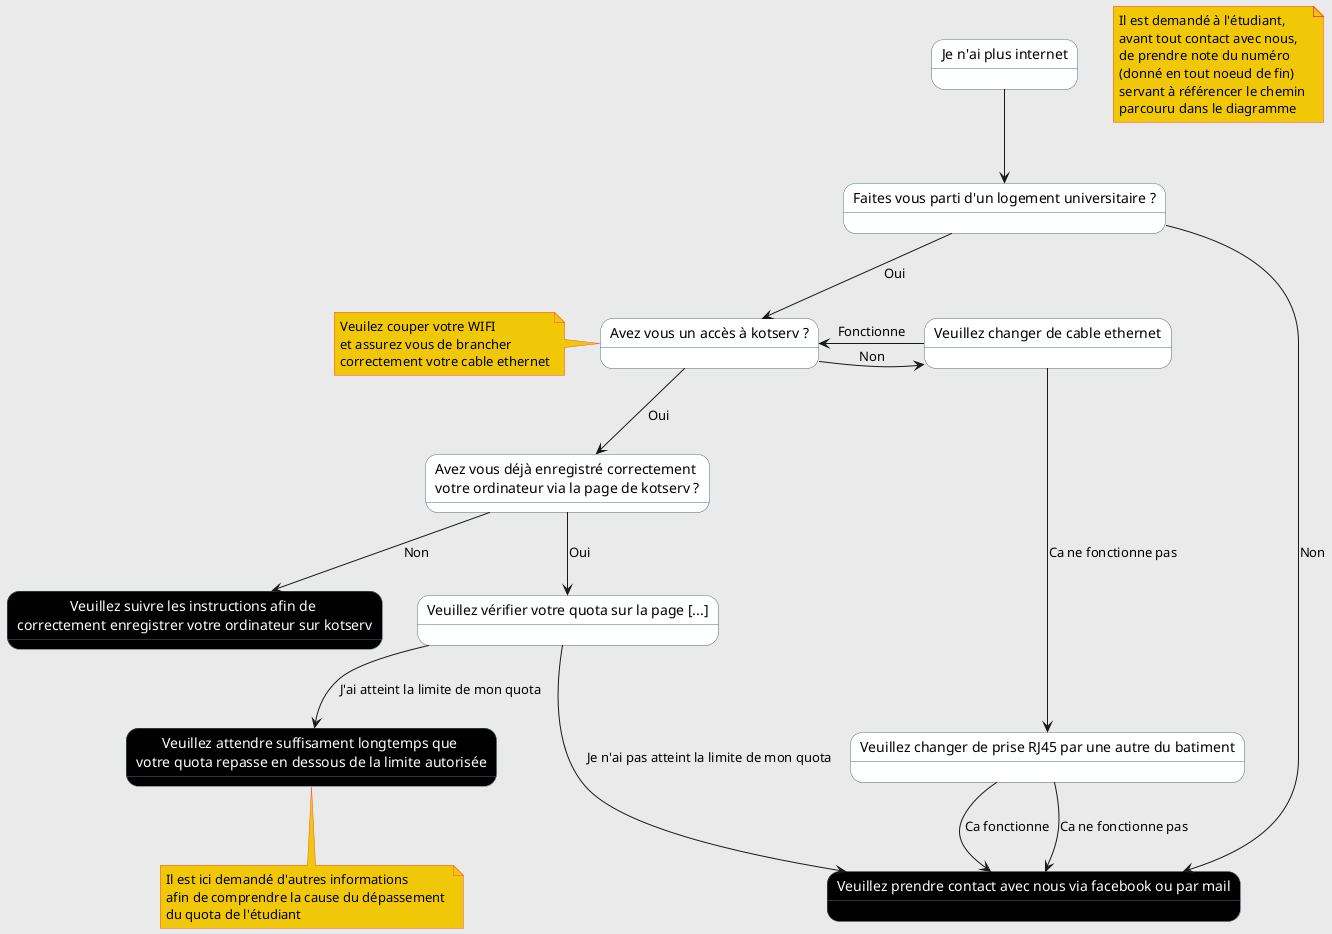 @startuml

skinparam backgroundColor #EAEAEA
skinparam note {
    BackgroundColor #F0C808
    BorderColor #FE4A49
}
skinparam state {
    BackgroundColor #fff
    BackgroundColor<<Leaf>> #000000
    FontColor<<Leaf>> #FFF
    BorderColor #4F6D7A
}

state "Je n'ai plus internet" as root  
state "Faites vous parti d'un logement universitaire ?" as logementState

state "Avez vous un accès à kotserv ?" as kotservState

state "Veuillez changer de cable ethernet" as ethernetState
state "Veuillez changer de prise RJ45 par une autre du batiment" as rj45State

state "Avez vous déjà enregistré correctement \nvotre ordinateur via la page de kotserv ?" as registeredState
state "Veuillez vérifier votre quota sur la page [...]" as quotaState


state "Veuillez prendre contact avec nous via facebook ou par mail" as contactLeaf <<Leaf>>
state "Veuillez suivre les instructions afin de \ncorrectement enregistrer votre ordinateur sur kotserv" as registerLeaf <<Leaf>>
state "Veuillez attendre suffisament longtemps que \nvotre quota repasse en dessous de la limite autorisée" as quotaLeaf <<Leaf>>

note left of kotservState : Veuilez couper votre WIFI \net assurez vous de brancher \ncorrectement votre cable ethernet
note bottom of quotaLeaf : Il est ici demandé d'autres informations \nafin de comprendre la cause du dépassement \ndu quota de l'étudiant 
note "Il est demandé à l'étudiant, \navant tout contact avec nous, \nde prendre note du numéro \n(donné en tout noeud de fin) \nservant à référencer le chemin \nparcouru dans le diagramme" as N1 


root --> logementState

logementState --> contactLeaf : Non 
logementState --> kotservState : Oui 

kotservState -> ethernetState : Non
kotservState --> registeredState : Oui

ethernetState -> kotservState : Fonctionne
ethernetState -> rj45State : Ca ne fonctionne pas

rj45State --> contactLeaf : Ca ne fonctionne pas 
rj45State --> contactLeaf : Ca fonctionne  

registeredState --> registerLeaf : Non
registeredState --> quotaState : Oui

quotaState ---> contactLeaf : Je n'ai pas atteint la limite de mon quota
quotaState --> quotaLeaf : J'ai atteint la limite de mon quota

@enduml